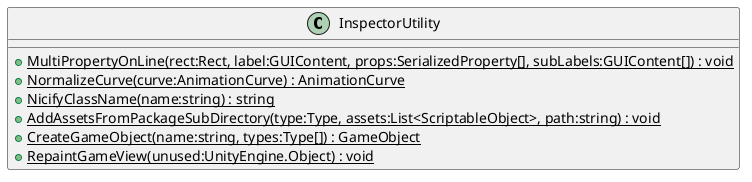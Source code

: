@startuml
class InspectorUtility {
    + {static} MultiPropertyOnLine(rect:Rect, label:GUIContent, props:SerializedProperty[], subLabels:GUIContent[]) : void
    + {static} NormalizeCurve(curve:AnimationCurve) : AnimationCurve
    + {static} NicifyClassName(name:string) : string
    + {static} AddAssetsFromPackageSubDirectory(type:Type, assets:List<ScriptableObject>, path:string) : void
    + {static} CreateGameObject(name:string, types:Type[]) : GameObject
    + {static} RepaintGameView(unused:UnityEngine.Object) : void
}
@enduml
